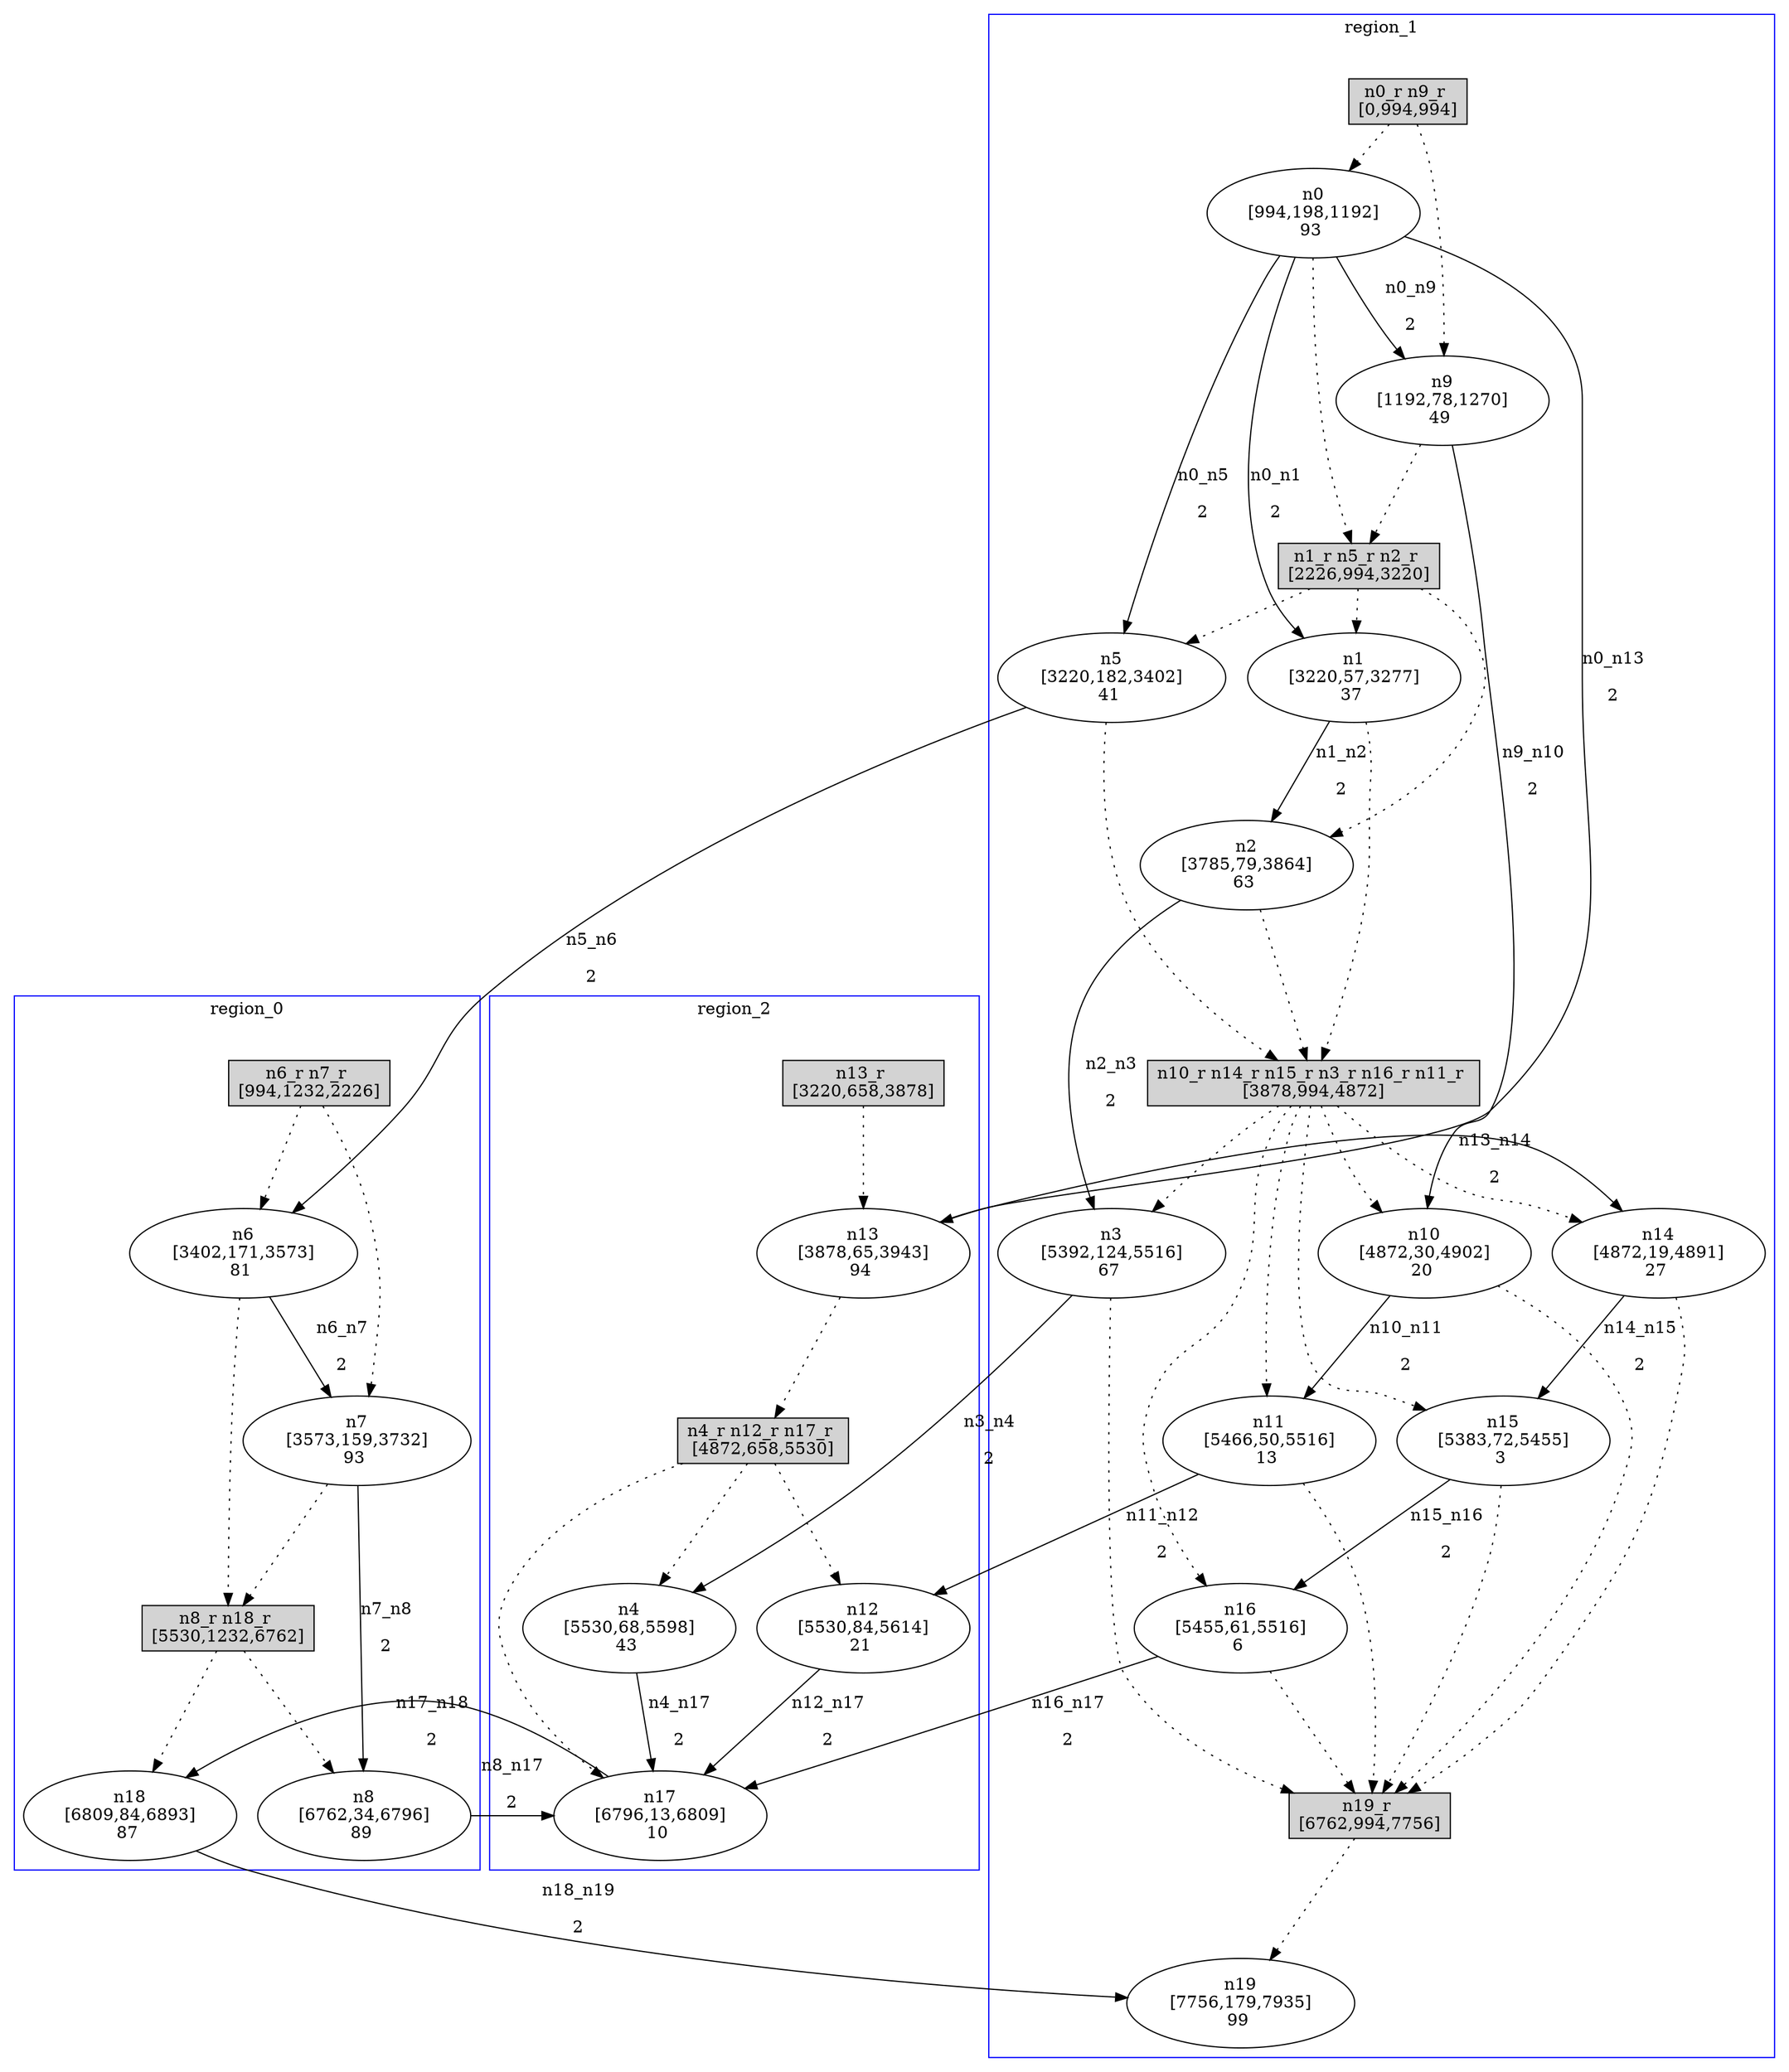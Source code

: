 //3-LSsolveMIPnSolStatus 2.
//4-SL 7935.
//5-LSsolveMIPsolveTime(double) 0.337444.
//6-reconfigurateNum(int) 8.
//7-reconfigurateTime(int) 7756.
digraph test_0 {
	size="28,40";
	subgraph cluster0 {
		stytle=filled;
		color=blue;
		label=region_0;
		reconfNode_0_1 [ shape = box, style = filled, label = "n6_r n7_r \n[994,1232,2226]" ];
		n6 [ label="n6\n[3402,171,3573]\n81 " ];
		n7 [ label="n7\n[3573,159,3732]\n93 " ];
		reconfNode_0_1 -> n6 [ style = dotted ];
		reconfNode_0_1 -> n7 [ style = dotted ];
		n6 -> reconfNode_0_2 [ style = dotted ];
		n7 -> reconfNode_0_2 [ style = dotted ];
		reconfNode_0_2 [ shape = box, style = filled, label = "n8_r n18_r \n[5530,1232,6762]" ];
		n8 [ label="n8\n[6762,34,6796]\n89 " ];
		n18 [ label="n18\n[6809,84,6893]\n87 " ];
		reconfNode_0_2 -> n8 [ style = dotted ];
		reconfNode_0_2 -> n18 [ style = dotted ];
	}
	subgraph cluster1 {
		stytle=filled;
		color=blue;
		label=region_1;
		reconfNode_1_1 [ shape = box, style = filled, label = "n0_r n9_r \n[0,994,994]" ];
		n0 [ label="n0\n[994,198,1192]\n93 " ];
		n9 [ label="n9\n[1192,78,1270]\n49 " ];
		reconfNode_1_1 -> n0 [ style = dotted ];
		reconfNode_1_1 -> n9 [ style = dotted ];
		n0 -> reconfNode_1_2 [ style = dotted ];
		n9 -> reconfNode_1_2 [ style = dotted ];
		reconfNode_1_2 [ shape = box, style = filled, label = "n1_r n5_r n2_r \n[2226,994,3220]" ];
		n1 [ label="n1\n[3220,57,3277]\n37 " ];
		n5 [ label="n5\n[3220,182,3402]\n41 " ];
		n2 [ label="n2\n[3785,79,3864]\n63 " ];
		reconfNode_1_2 -> n1 [ style = dotted ];
		reconfNode_1_2 -> n5 [ style = dotted ];
		reconfNode_1_2 -> n2 [ style = dotted ];
		n1 -> reconfNode_1_3 [ style = dotted ];
		n5 -> reconfNode_1_3 [ style = dotted ];
		n2 -> reconfNode_1_3 [ style = dotted ];
		reconfNode_1_3 [ shape = box, style = filled, label = "n10_r n14_r n15_r n3_r n16_r n11_r \n[3878,994,4872]" ];
		n10 [ label="n10\n[4872,30,4902]\n20 " ];
		n14 [ label="n14\n[4872,19,4891]\n27 " ];
		n15 [ label="n15\n[5383,72,5455]\n3 " ];
		n3 [ label="n3\n[5392,124,5516]\n67 " ];
		n16 [ label="n16\n[5455,61,5516]\n6 " ];
		n11 [ label="n11\n[5466,50,5516]\n13 " ];
		reconfNode_1_3 -> n10 [ style = dotted ];
		reconfNode_1_3 -> n14 [ style = dotted ];
		reconfNode_1_3 -> n15 [ style = dotted ];
		reconfNode_1_3 -> n3 [ style = dotted ];
		reconfNode_1_3 -> n16 [ style = dotted ];
		reconfNode_1_3 -> n11 [ style = dotted ];
		n10 -> reconfNode_1_4 [ style = dotted ];
		n14 -> reconfNode_1_4 [ style = dotted ];
		n15 -> reconfNode_1_4 [ style = dotted ];
		n3 -> reconfNode_1_4 [ style = dotted ];
		n16 -> reconfNode_1_4 [ style = dotted ];
		n11 -> reconfNode_1_4 [ style = dotted ];
		reconfNode_1_4 [ shape = box, style = filled, label = "n19_r \n[6762,994,7756]" ];
		n19 [ label="n19\n[7756,179,7935]\n99 " ];
		reconfNode_1_4 -> n19 [ style = dotted ];
	}
	subgraph cluster2 {
		stytle=filled;
		color=blue;
		label=region_2;
		reconfNode_2_1 [ shape = box, style = filled, label = "n13_r \n[3220,658,3878]" ];
		n13 [ label="n13\n[3878,65,3943]\n94 " ];
		reconfNode_2_1 -> n13 [ style = dotted ];
		n13 -> reconfNode_2_2 [ style = dotted ];
		reconfNode_2_2 [ shape = box, style = filled, label = "n4_r n12_r n17_r \n[4872,658,5530]" ];
		n4 [ label="n4\n[5530,68,5598]\n43 " ];
		n12 [ label="n12\n[5530,84,5614]\n21 " ];
		n17 [ label="n17\n[6796,13,6809]\n10 " ];
		reconfNode_2_2 -> n4 [ style = dotted ];
		reconfNode_2_2 -> n12 [ style = dotted ];
		reconfNode_2_2 -> n17 [ style = dotted ];
	}
	n0 -> n1 [ label="n0_n1\n2" ];
	n0 -> n5 [ label="n0_n5\n2" ];
	n0 -> n9 [ label="n0_n9\n2" ];
	n0 -> n13 [ label="n0_n13\n2" ];
	n1 -> n2 [ label="n1_n2\n2" ];
	n5 -> n6 [ label="n5_n6\n2" ];
	n9 -> n10 [ label="n9_n10\n2" ];
	n13 -> n14 [ label="n13_n14\n2" ];
	n2 -> n3 [ label="n2_n3\n2" ];
	n3 -> n4 [ label="n3_n4\n2" ];
	n4 -> n17 [ label="n4_n17\n2" ];
	n17 -> n18 [ label="n17_n18\n2" ];
	n6 -> n7 [ label="n6_n7\n2" ];
	n7 -> n8 [ label="n7_n8\n2" ];
	n8 -> n17 [ label="n8_n17\n2" ];
	n10 -> n11 [ label="n10_n11\n2" ];
	n11 -> n12 [ label="n11_n12\n2" ];
	n12 -> n17 [ label="n12_n17\n2" ];
	n14 -> n15 [ label="n14_n15\n2" ];
	n15 -> n16 [ label="n15_n16\n2" ];
	n16 -> n17 [ label="n16_n17\n2" ];
	n18 -> n19 [ label="n18_n19\n2" ];
}
